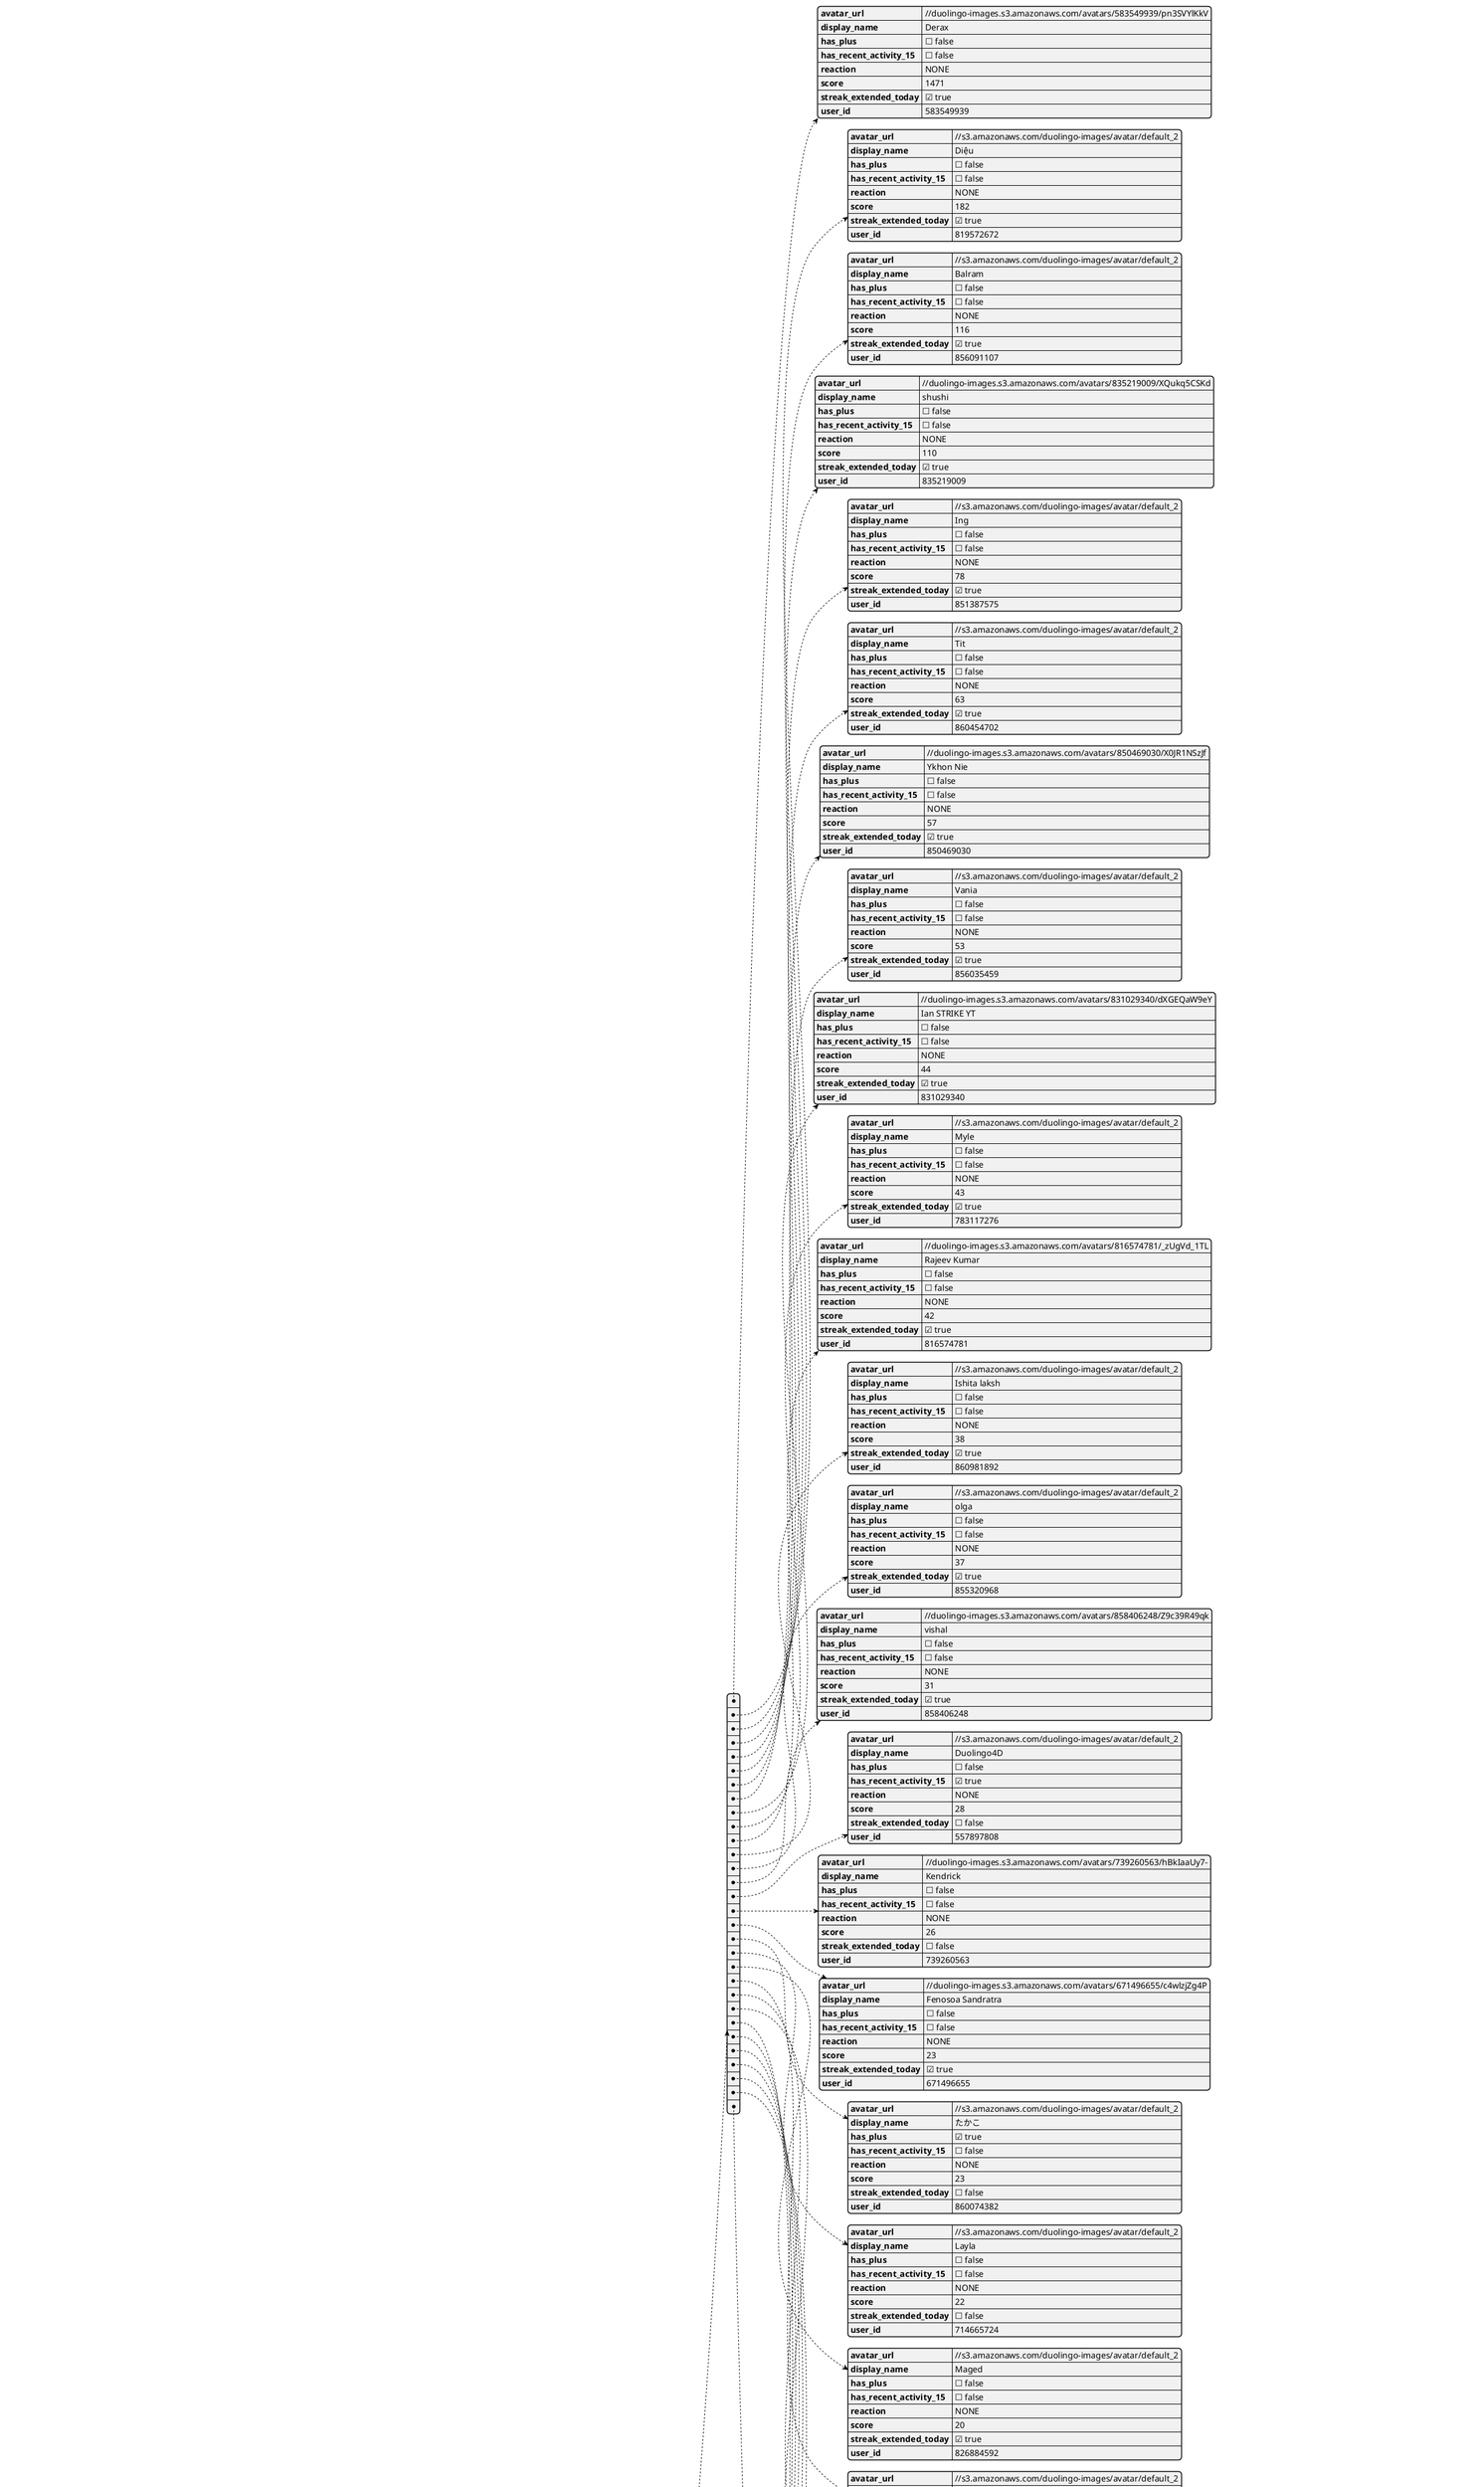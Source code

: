 @startjson "Leaderboard"
{
    "active": {
        "cohort": {
            "cohort_id": "83985935-40ec-4fb5-9262-5553eb751740",
            "creation_date": "2021-12-25T03:14:22Z",
            "rankings": [
                {
                    "avatar_url": "//duolingo-images.s3.amazonaws.com/avatars/583549939/pn3SVYlKkV",
                    "display_name": "Derax",
                    "has_plus": false,
                    "has_recent_activity_15": false,
                    "reaction": "NONE",
                    "score": 1471,
                    "streak_extended_today": true,
                    "user_id": 583549939
                },
                {
                    "avatar_url": "//s3.amazonaws.com/duolingo-images/avatar/default_2",
                    "display_name": "Diệu",
                    "has_plus": false,
                    "has_recent_activity_15": false,
                    "reaction": "NONE",
                    "score": 182,
                    "streak_extended_today": true,
                    "user_id": 819572672
                },
                {
                    "avatar_url": "//s3.amazonaws.com/duolingo-images/avatar/default_2",
                    "display_name": "Balram",
                    "has_plus": false,
                    "has_recent_activity_15": false,
                    "reaction": "NONE",
                    "score": 116,
                    "streak_extended_today": true,
                    "user_id": 856091107
                },
                {
                    "avatar_url": "//duolingo-images.s3.amazonaws.com/avatars/835219009/XQukq5CSKd",
                    "display_name": "shushi",
                    "has_plus": false,
                    "has_recent_activity_15": false,
                    "reaction": "NONE",
                    "score": 110,
                    "streak_extended_today": true,
                    "user_id": 835219009
                },
                {
                    "avatar_url": "//s3.amazonaws.com/duolingo-images/avatar/default_2",
                    "display_name": "Ing",
                    "has_plus": false,
                    "has_recent_activity_15": false,
                    "reaction": "NONE",
                    "score": 78,
                    "streak_extended_today": true,
                    "user_id": 851387575
                },
                {
                    "avatar_url": "//s3.amazonaws.com/duolingo-images/avatar/default_2",
                    "display_name": "Tit",
                    "has_plus": false,
                    "has_recent_activity_15": false,
                    "reaction": "NONE",
                    "score": 63,
                    "streak_extended_today": true,
                    "user_id": 860454702
                },
                {
                    "avatar_url": "//duolingo-images.s3.amazonaws.com/avatars/850469030/X0JR1NSzJf",
                    "display_name": "Ykhon Nie",
                    "has_plus": false,
                    "has_recent_activity_15": false,
                    "reaction": "NONE",
                    "score": 57,
                    "streak_extended_today": true,
                    "user_id": 850469030
                },
                {
                    "avatar_url": "//s3.amazonaws.com/duolingo-images/avatar/default_2",
                    "display_name": "Vania",
                    "has_plus": false,
                    "has_recent_activity_15": false,
                    "reaction": "NONE",
                    "score": 53,
                    "streak_extended_today": true,
                    "user_id": 856035459
                },
                {
                    "avatar_url": "//duolingo-images.s3.amazonaws.com/avatars/831029340/dXGEQaW9eY",
                    "display_name": "Ian STRIKE YT",
                    "has_plus": false,
                    "has_recent_activity_15": false,
                    "reaction": "NONE",
                    "score": 44,
                    "streak_extended_today": true,
                    "user_id": 831029340
                },
                {
                    "avatar_url": "//s3.amazonaws.com/duolingo-images/avatar/default_2",
                    "display_name": "Myle",
                    "has_plus": false,
                    "has_recent_activity_15": false,
                    "reaction": "NONE",
                    "score": 43,
                    "streak_extended_today": true,
                    "user_id": 783117276
                },
                {
                    "avatar_url": "//duolingo-images.s3.amazonaws.com/avatars/816574781/_zUgVd_1TL",
                    "display_name": "Rajeev Kumar",
                    "has_plus": false,
                    "has_recent_activity_15": false,
                    "reaction": "NONE",
                    "score": 42,
                    "streak_extended_today": true,
                    "user_id": 816574781
                },
                {
                    "avatar_url": "//s3.amazonaws.com/duolingo-images/avatar/default_2",
                    "display_name": "Ishita laksh",
                    "has_plus": false,
                    "has_recent_activity_15": false,
                    "reaction": "NONE",
                    "score": 38,
                    "streak_extended_today": true,
                    "user_id": 860981892
                },
                {
                    "avatar_url": "//s3.amazonaws.com/duolingo-images/avatar/default_2",
                    "display_name": "olga",
                    "has_plus": false,
                    "has_recent_activity_15": false,
                    "reaction": "NONE",
                    "score": 37,
                    "streak_extended_today": true,
                    "user_id": 855320968
                },
                {
                    "avatar_url": "//duolingo-images.s3.amazonaws.com/avatars/858406248/Z9c39R49qk",
                    "display_name": "vishal",
                    "has_plus": false,
                    "has_recent_activity_15": false,
                    "reaction": "NONE",
                    "score": 31,
                    "streak_extended_today": true,
                    "user_id": 858406248
                },
                {
                    "avatar_url": "//s3.amazonaws.com/duolingo-images/avatar/default_2",
                    "display_name": "Duolingo4D",
                    "has_plus": false,
                    "has_recent_activity_15": true,
                    "reaction": "NONE",
                    "score": 28,
                    "streak_extended_today": false,
                    "user_id": 557897808
                },
                {
                    "avatar_url": "//duolingo-images.s3.amazonaws.com/avatars/739260563/hBkIaaUy7-",
                    "display_name": "Kendrick",
                    "has_plus": false,
                    "has_recent_activity_15": false,
                    "reaction": "NONE",
                    "score": 26,
                    "streak_extended_today": false,
                    "user_id": 739260563
                },
                {
                    "avatar_url": "//duolingo-images.s3.amazonaws.com/avatars/671496655/c4wlzjZg4P",
                    "display_name": "Fenosoa Sandratra",
                    "has_plus": false,
                    "has_recent_activity_15": false,
                    "reaction": "NONE",
                    "score": 23,
                    "streak_extended_today": true,
                    "user_id": 671496655
                },
                {
                    "avatar_url": "//s3.amazonaws.com/duolingo-images/avatar/default_2",
                    "display_name": "たかこ",
                    "has_plus": true,
                    "has_recent_activity_15": false,
                    "reaction": "NONE",
                    "score": 23,
                    "streak_extended_today": false,
                    "user_id": 860074382
                },
                {
                    "avatar_url": "//s3.amazonaws.com/duolingo-images/avatar/default_2",
                    "display_name": "Layla",
                    "has_plus": false,
                    "has_recent_activity_15": false,
                    "reaction": "NONE",
                    "score": 22,
                    "streak_extended_today": false,
                    "user_id": 714665724
                },
                {
                    "avatar_url": "//s3.amazonaws.com/duolingo-images/avatar/default_2",
                    "display_name": "Maged",
                    "has_plus": false,
                    "has_recent_activity_15": false,
                    "reaction": "NONE",
                    "score": 20,
                    "streak_extended_today": true,
                    "user_id": 826884592
                },
                {
                    "avatar_url": "//s3.amazonaws.com/duolingo-images/avatar/default_2",
                    "display_name": "TR Roy",
                    "has_plus": false,
                    "has_recent_activity_15": false,
                    "reaction": "NONE",
                    "score": 20,
                    "streak_extended_today": true,
                    "user_id": 854102637
                },
                {
                    "avatar_url": "//s3.amazonaws.com/duolingo-images/avatar/default_2",
                    "display_name": "Naura",
                    "has_plus": false,
                    "has_recent_activity_15": false,
                    "reaction": "NONE",
                    "score": 20,
                    "streak_extended_today": true,
                    "user_id": 860906804
                },
                {
                    "avatar_url": "//s3.amazonaws.com/duolingo-images/avatar/default_2",
                    "display_name": "Nguyễn Yên Chi",
                    "has_plus": false,
                    "has_recent_activity_15": false,
                    "reaction": "NONE",
                    "score": 19,
                    "streak_extended_today": true,
                    "user_id": 859722868
                },
                {
                    "avatar_url": "//s3.amazonaws.com/duolingo-images/avatar/default_2",
                    "display_name": "Như Y",
                    "has_plus": false,
                    "has_recent_activity_15": false,
                    "reaction": "NONE",
                    "score": 18,
                    "streak_extended_today": true,
                    "user_id": 702673068
                },
                {
                    "avatar_url": "//s3.amazonaws.com/duolingo-images/avatar/default_2",
                    "display_name": "Lakhan Panchal",
                    "has_plus": false,
                    "has_recent_activity_15": false,
                    "reaction": "NONE",
                    "score": 17,
                    "streak_extended_today": true,
                    "user_id": 780902390
                },
                {
                    "avatar_url": "//duolingo-images.s3.amazonaws.com/avatars/861403435/N2JRxSUbhf",
                    "display_name": "Hung Do",
                    "has_plus": false,
                    "has_recent_activity_15": false,
                    "reaction": "NONE",
                    "score": 17,
                    "streak_extended_today": true,
                    "user_id": 861403435
                },
                {
                    "avatar_url": "//duolingo-images.s3.amazonaws.com/avatars/780993087/fcfMtw0mk5",
                    "display_name": "Liladhar Jaat",
                    "has_plus": false,
                    "has_recent_activity_15": false,
                    "reaction": "NONE",
                    "score": 15,
                    "streak_extended_today": true,
                    "user_id": 780993087
                },
                {
                    "avatar_url": "//duolingo-images.s3.amazonaws.com/avatars/857279974/HeNiRz8PG5",
                    "display_name": "12. Thu Hương",
                    "has_plus": false,
                    "has_recent_activity_15": false,
                    "reaction": "NONE",
                    "score": 15,
                    "streak_extended_today": true,
                    "user_id": 857279974
                },
                {
                    "avatar_url": "//duolingo-images.s3.amazonaws.com/avatars/849181407/eCG4ywGJfq",
                    "display_name": "藤崎",
                    "has_plus": false,
                    "has_recent_activity_15": false,
                    "reaction": "NONE",
                    "score": 15,
                    "streak_extended_today": false,
                    "user_id": 849181407
                },
                {
                    "avatar_url": "//duolingo-images.s3.amazonaws.com/avatars/840335487/ViNtNZD-BJ",
                    "display_name": "Đoàn Gia Linh",
                    "has_plus": false,
                    "has_recent_activity_15": false,
                    "reaction": "NONE",
                    "score": 12,
                    "streak_extended_today": true,
                    "user_id": 840335487
                }
            ],
            "tier": 0
        },
        "collab_goal_achieved": false,
        "complete": false,
        "contest": {
            "contest_end": "2021-12-26T10:00:00Z",
            "contest_id": "e0eb6d33-c7d1-4e72-b85e-9822bc98b487",
            "contest_start": "2021-12-19T10:00:00Z",
            "contest_state": "ACTIVE",
            "offset_bucket": 11,
            "registration_end": "2021-12-25T10:00:00Z",
            "registration_state": "CLOSED",
            "ruleset": {
                "cohort_size": 30,
                "cohort_type": "RANDOM",
                "goals": null,
                "num_demoted": [
                    7,
                    7,
                    7,
                    7,
                    7,
                    7,
                    7,
                    7,
                    5
                ],
                "num_losers": 0,
                "num_promoted": [
                    15,
                    15,
                    10,
                    10,
                    10,
                    10,
                    10,
                    10,
                    5
                ],
                "num_winners": 10,
                "rewards": [
                    {
                        "expiration": "None",
                        "item_id": null,
                        "item_quantity": 2,
                        "rank": 0,
                        "reward_type": "CURRENCY",
                        "tier": 0
                    },
                    {
                        "expiration": "None",
                        "item_id": null,
                        "item_quantity": 1,
                        "rank": 1,
                        "reward_type": "CURRENCY",
                        "tier": 0
                    },
                    {
                        "expiration": "None",
                        "item_id": null,
                        "item_quantity": 1,
                        "rank": 2,
                        "reward_type": "CURRENCY",
                        "tier": 0
                    },
                    {
                        "expiration": "None",
                        "item_id": null,
                        "item_quantity": 3,
                        "rank": 0,
                        "reward_type": "CURRENCY",
                        "tier": 1
                    },
                    {
                        "expiration": "None",
                        "item_id": null,
                        "item_quantity": 2,
                        "rank": 1,
                        "reward_type": "CURRENCY",
                        "tier": 1
                    },
                    {
                        "expiration": "None",
                        "item_id": null,
                        "item_quantity": 1,
                        "rank": 2,
                        "reward_type": "CURRENCY",
                        "tier": 1
                    },
                    {
                        "expiration": "None",
                        "item_id": null,
                        "item_quantity": 3,
                        "rank": 0,
                        "reward_type": "CURRENCY",
                        "tier": 2
                    },
                    {
                        "expiration": "None",
                        "item_id": null,
                        "item_quantity": 2,
                        "rank": 1,
                        "reward_type": "CURRENCY",
                        "tier": 2
                    },
                    {
                        "expiration": "None",
                        "item_id": null,
                        "item_quantity": 2,
                        "rank": 2,
                        "reward_type": "CURRENCY",
                        "tier": 2
                    },
                    {
                        "expiration": "None",
                        "item_id": null,
                        "item_quantity": 4,
                        "rank": 0,
                        "reward_type": "CURRENCY",
                        "tier": 3
                    },
                    {
                        "expiration": "None",
                        "item_id": null,
                        "item_quantity": 3,
                        "rank": 1,
                        "reward_type": "CURRENCY",
                        "tier": 3
                    },
                    {
                        "expiration": "None",
                        "item_id": null,
                        "item_quantity": 2,
                        "rank": 2,
                        "reward_type": "CURRENCY",
                        "tier": 3
                    },
                    {
                        "expiration": "None",
                        "item_id": null,
                        "item_quantity": 4,
                        "rank": 0,
                        "reward_type": "CURRENCY",
                        "tier": 4
                    },
                    {
                        "expiration": "None",
                        "item_id": null,
                        "item_quantity": 3,
                        "rank": 1,
                        "reward_type": "CURRENCY",
                        "tier": 4
                    },
                    {
                        "expiration": "None",
                        "item_id": null,
                        "item_quantity": 3,
                        "rank": 2,
                        "reward_type": "CURRENCY",
                        "tier": 4
                    },
                    {
                        "expiration": "None",
                        "item_id": null,
                        "item_quantity": 5,
                        "rank": 0,
                        "reward_type": "CURRENCY",
                        "tier": 5
                    },
                    {
                        "expiration": "None",
                        "item_id": null,
                        "item_quantity": 4,
                        "rank": 1,
                        "reward_type": "CURRENCY",
                        "tier": 5
                    },
                    {
                        "expiration": "None",
                        "item_id": null,
                        "item_quantity": 3,
                        "rank": 2,
                        "reward_type": "CURRENCY",
                        "tier": 5
                    },
                    {
                        "expiration": "None",
                        "item_id": null,
                        "item_quantity": 5,
                        "rank": 0,
                        "reward_type": "CURRENCY",
                        "tier": 6
                    },
                    {
                        "expiration": "None",
                        "item_id": null,
                        "item_quantity": 4,
                        "rank": 1,
                        "reward_type": "CURRENCY",
                        "tier": 6
                    },
                    {
                        "expiration": "None",
                        "item_id": null,
                        "item_quantity": 4,
                        "rank": 2,
                        "reward_type": "CURRENCY",
                        "tier": 6
                    },
                    {
                        "expiration": "None",
                        "item_id": null,
                        "item_quantity": 6,
                        "rank": 0,
                        "reward_type": "CURRENCY",
                        "tier": 7
                    },
                    {
                        "expiration": "None",
                        "item_id": null,
                        "item_quantity": 5,
                        "rank": 1,
                        "reward_type": "CURRENCY",
                        "tier": 7
                    },
                    {
                        "expiration": "None",
                        "item_id": null,
                        "item_quantity": 4,
                        "rank": 2,
                        "reward_type": "CURRENCY",
                        "tier": 7
                    },
                    {
                        "expiration": "None",
                        "item_id": null,
                        "item_quantity": 6,
                        "rank": 0,
                        "reward_type": "CURRENCY",
                        "tier": 8
                    },
                    {
                        "expiration": "None",
                        "item_id": null,
                        "item_quantity": 5,
                        "rank": 1,
                        "reward_type": "CURRENCY",
                        "tier": 8
                    },
                    {
                        "expiration": "None",
                        "item_id": null,
                        "item_quantity": 5,
                        "rank": 2,
                        "reward_type": "CURRENCY",
                        "tier": 8
                    },
                    {
                        "expiration": "None",
                        "item_id": null,
                        "item_quantity": 8,
                        "rank": 0,
                        "reward_type": "CURRENCY",
                        "tier": 9
                    },
                    {
                        "expiration": "None",
                        "item_id": null,
                        "item_quantity": 6,
                        "rank": 1,
                        "reward_type": "CURRENCY",
                        "tier": 9
                    },
                    {
                        "expiration": "None",
                        "item_id": null,
                        "item_quantity": 5,
                        "rank": 2,
                        "reward_type": "CURRENCY",
                        "tier": 9
                    }
                ],
                "score_type": "XP",
                "tiered": true
            }
        },
        "goal_claimed": null,
        "is_demoted": false,
        "is_loser": false,
        "is_promoted": true,
        "is_winner": false,
        "rewards": [],
        "score": 28,
        "user_id": 557897808
    },
    "ended": [],
    "leaderboard": {
        "active_contest": {
            "contest_end": "2021-12-26T10:00:00Z",
            "contest_id": "e0eb6d33-c7d1-4e72-b85e-9822bc98b487",
            "contest_start": "2021-12-19T10:00:00Z",
            "contest_state": "ACTIVE",
            "offset_bucket": 11,
            "registration_end": "2021-12-25T10:00:00Z",
            "registration_state": "CLOSED",
            "ruleset": {
                "cohort_size": 30,
                "cohort_type": "RANDOM",
                "goals": null,
                "num_demoted": [
                    7,
                    7,
                    7,
                    7,
                    7,
                    7,
                    7,
                    7,
                    5
                ],
                "num_losers": 0,
                "num_promoted": [
                    15,
                    15,
                    10,
                    10,
                    10,
                    10,
                    10,
                    10,
                    5
                ],
                "num_winners": 10,
                "rewards": [
                    {
                        "expiration": "None",
                        "item_id": null,
                        "item_quantity": 2,
                        "rank": 0,
                        "reward_type": "CURRENCY",
                        "tier": 0
                    },
                    {
                        "expiration": "None",
                        "item_id": null,
                        "item_quantity": 1,
                        "rank": 1,
                        "reward_type": "CURRENCY",
                        "tier": 0
                    },
                    {
                        "expiration": "None",
                        "item_id": null,
                        "item_quantity": 1,
                        "rank": 2,
                        "reward_type": "CURRENCY",
                        "tier": 0
                    },
                    {
                        "expiration": "None",
                        "item_id": null,
                        "item_quantity": 3,
                        "rank": 0,
                        "reward_type": "CURRENCY",
                        "tier": 1
                    },
                    {
                        "expiration": "None",
                        "item_id": null,
                        "item_quantity": 2,
                        "rank": 1,
                        "reward_type": "CURRENCY",
                        "tier": 1
                    },
                    {
                        "expiration": "None",
                        "item_id": null,
                        "item_quantity": 1,
                        "rank": 2,
                        "reward_type": "CURRENCY",
                        "tier": 1
                    },
                    {
                        "expiration": "None",
                        "item_id": null,
                        "item_quantity": 3,
                        "rank": 0,
                        "reward_type": "CURRENCY",
                        "tier": 2
                    },
                    {
                        "expiration": "None",
                        "item_id": null,
                        "item_quantity": 2,
                        "rank": 1,
                        "reward_type": "CURRENCY",
                        "tier": 2
                    },
                    {
                        "expiration": "None",
                        "item_id": null,
                        "item_quantity": 2,
                        "rank": 2,
                        "reward_type": "CURRENCY",
                        "tier": 2
                    },
                    {
                        "expiration": "None",
                        "item_id": null,
                        "item_quantity": 4,
                        "rank": 0,
                        "reward_type": "CURRENCY",
                        "tier": 3
                    },
                    {
                        "expiration": "None",
                        "item_id": null,
                        "item_quantity": 3,
                        "rank": 1,
                        "reward_type": "CURRENCY",
                        "tier": 3
                    },
                    {
                        "expiration": "None",
                        "item_id": null,
                        "item_quantity": 2,
                        "rank": 2,
                        "reward_type": "CURRENCY",
                        "tier": 3
                    },
                    {
                        "expiration": "None",
                        "item_id": null,
                        "item_quantity": 4,
                        "rank": 0,
                        "reward_type": "CURRENCY",
                        "tier": 4
                    },
                    {
                        "expiration": "None",
                        "item_id": null,
                        "item_quantity": 3,
                        "rank": 1,
                        "reward_type": "CURRENCY",
                        "tier": 4
                    },
                    {
                        "expiration": "None",
                        "item_id": null,
                        "item_quantity": 3,
                        "rank": 2,
                        "reward_type": "CURRENCY",
                        "tier": 4
                    },
                    {
                        "expiration": "None",
                        "item_id": null,
                        "item_quantity": 5,
                        "rank": 0,
                        "reward_type": "CURRENCY",
                        "tier": 5
                    },
                    {
                        "expiration": "None",
                        "item_id": null,
                        "item_quantity": 4,
                        "rank": 1,
                        "reward_type": "CURRENCY",
                        "tier": 5
                    },
                    {
                        "expiration": "None",
                        "item_id": null,
                        "item_quantity": 3,
                        "rank": 2,
                        "reward_type": "CURRENCY",
                        "tier": 5
                    },
                    {
                        "expiration": "None",
                        "item_id": null,
                        "item_quantity": 5,
                        "rank": 0,
                        "reward_type": "CURRENCY",
                        "tier": 6
                    },
                    {
                        "expiration": "None",
                        "item_id": null,
                        "item_quantity": 4,
                        "rank": 1,
                        "reward_type": "CURRENCY",
                        "tier": 6
                    },
                    {
                        "expiration": "None",
                        "item_id": null,
                        "item_quantity": 4,
                        "rank": 2,
                        "reward_type": "CURRENCY",
                        "tier": 6
                    },
                    {
                        "expiration": "None",
                        "item_id": null,
                        "item_quantity": 6,
                        "rank": 0,
                        "reward_type": "CURRENCY",
                        "tier": 7
                    },
                    {
                        "expiration": "None",
                        "item_id": null,
                        "item_quantity": 5,
                        "rank": 1,
                        "reward_type": "CURRENCY",
                        "tier": 7
                    },
                    {
                        "expiration": "None",
                        "item_id": null,
                        "item_quantity": 4,
                        "rank": 2,
                        "reward_type": "CURRENCY",
                        "tier": 7
                    },
                    {
                        "expiration": "None",
                        "item_id": null,
                        "item_quantity": 6,
                        "rank": 0,
                        "reward_type": "CURRENCY",
                        "tier": 8
                    },
                    {
                        "expiration": "None",
                        "item_id": null,
                        "item_quantity": 5,
                        "rank": 1,
                        "reward_type": "CURRENCY",
                        "tier": 8
                    },
                    {
                        "expiration": "None",
                        "item_id": null,
                        "item_quantity": 5,
                        "rank": 2,
                        "reward_type": "CURRENCY",
                        "tier": 8
                    },
                    {
                        "expiration": "None",
                        "item_id": null,
                        "item_quantity": 8,
                        "rank": 0,
                        "reward_type": "CURRENCY",
                        "tier": 9
                    },
                    {
                        "expiration": "None",
                        "item_id": null,
                        "item_quantity": 6,
                        "rank": 1,
                        "reward_type": "CURRENCY",
                        "tier": 9
                    },
                    {
                        "expiration": "None",
                        "item_id": null,
                        "item_quantity": 5,
                        "rank": 2,
                        "reward_type": "CURRENCY",
                        "tier": 9
                    }
                ],
                "score_type": "XP",
                "tiered": true
            }
        },
        "next_contest_start": "2021-12-26T10:00:00Z",
        "ruleset": {
            "cohort_size": 30,
            "cohort_type": "RANDOM",
            "goals": null,
            "num_demoted": [
                7,
                7,
                7,
                7,
                7,
                7,
                7,
                7,
                5
            ],
            "num_losers": 0,
            "num_promoted": [
                15,
                15,
                10,
                10,
                10,
                10,
                10,
                10,
                5
            ],
            "num_winners": 10,
            "rewards": [
                {
                    "expiration": "None",
                    "item_id": null,
                    "item_quantity": 2,
                    "rank": 0,
                    "reward_type": "CURRENCY",
                    "tier": 0
                },
                {
                    "expiration": "None",
                    "item_id": null,
                    "item_quantity": 1,
                    "rank": 1,
                    "reward_type": "CURRENCY",
                    "tier": 0
                },
                {
                    "expiration": "None",
                    "item_id": null,
                    "item_quantity": 1,
                    "rank": 2,
                    "reward_type": "CURRENCY",
                    "tier": 0
                },
                {
                    "expiration": "None",
                    "item_id": null,
                    "item_quantity": 3,
                    "rank": 0,
                    "reward_type": "CURRENCY",
                    "tier": 1
                },
                {
                    "expiration": "None",
                    "item_id": null,
                    "item_quantity": 2,
                    "rank": 1,
                    "reward_type": "CURRENCY",
                    "tier": 1
                },
                {
                    "expiration": "None",
                    "item_id": null,
                    "item_quantity": 1,
                    "rank": 2,
                    "reward_type": "CURRENCY",
                    "tier": 1
                },
                {
                    "expiration": "None",
                    "item_id": null,
                    "item_quantity": 3,
                    "rank": 0,
                    "reward_type": "CURRENCY",
                    "tier": 2
                },
                {
                    "expiration": "None",
                    "item_id": null,
                    "item_quantity": 2,
                    "rank": 1,
                    "reward_type": "CURRENCY",
                    "tier": 2
                },
                {
                    "expiration": "None",
                    "item_id": null,
                    "item_quantity": 2,
                    "rank": 2,
                    "reward_type": "CURRENCY",
                    "tier": 2
                },
                {
                    "expiration": "None",
                    "item_id": null,
                    "item_quantity": 4,
                    "rank": 0,
                    "reward_type": "CURRENCY",
                    "tier": 3
                },
                {
                    "expiration": "None",
                    "item_id": null,
                    "item_quantity": 3,
                    "rank": 1,
                    "reward_type": "CURRENCY",
                    "tier": 3
                },
                {
                    "expiration": "None",
                    "item_id": null,
                    "item_quantity": 2,
                    "rank": 2,
                    "reward_type": "CURRENCY",
                    "tier": 3
                },
                {
                    "expiration": "None",
                    "item_id": null,
                    "item_quantity": 4,
                    "rank": 0,
                    "reward_type": "CURRENCY",
                    "tier": 4
                },
                {
                    "expiration": "None",
                    "item_id": null,
                    "item_quantity": 3,
                    "rank": 1,
                    "reward_type": "CURRENCY",
                    "tier": 4
                },
                {
                    "expiration": "None",
                    "item_id": null,
                    "item_quantity": 3,
                    "rank": 2,
                    "reward_type": "CURRENCY",
                    "tier": 4
                },
                {
                    "expiration": "None",
                    "item_id": null,
                    "item_quantity": 5,
                    "rank": 0,
                    "reward_type": "CURRENCY",
                    "tier": 5
                },
                {
                    "expiration": "None",
                    "item_id": null,
                    "item_quantity": 4,
                    "rank": 1,
                    "reward_type": "CURRENCY",
                    "tier": 5
                },
                {
                    "expiration": "None",
                    "item_id": null,
                    "item_quantity": 3,
                    "rank": 2,
                    "reward_type": "CURRENCY",
                    "tier": 5
                },
                {
                    "expiration": "None",
                    "item_id": null,
                    "item_quantity": 5,
                    "rank": 0,
                    "reward_type": "CURRENCY",
                    "tier": 6
                },
                {
                    "expiration": "None",
                    "item_id": null,
                    "item_quantity": 4,
                    "rank": 1,
                    "reward_type": "CURRENCY",
                    "tier": 6
                },
                {
                    "expiration": "None",
                    "item_id": null,
                    "item_quantity": 4,
                    "rank": 2,
                    "reward_type": "CURRENCY",
                    "tier": 6
                },
                {
                    "expiration": "None",
                    "item_id": null,
                    "item_quantity": 6,
                    "rank": 0,
                    "reward_type": "CURRENCY",
                    "tier": 7
                },
                {
                    "expiration": "None",
                    "item_id": null,
                    "item_quantity": 5,
                    "rank": 1,
                    "reward_type": "CURRENCY",
                    "tier": 7
                },
                {
                    "expiration": "None",
                    "item_id": null,
                    "item_quantity": 4,
                    "rank": 2,
                    "reward_type": "CURRENCY",
                    "tier": 7
                },
                {
                    "expiration": "None",
                    "item_id": null,
                    "item_quantity": 6,
                    "rank": 0,
                    "reward_type": "CURRENCY",
                    "tier": 8
                },
                {
                    "expiration": "None",
                    "item_id": null,
                    "item_quantity": 5,
                    "rank": 1,
                    "reward_type": "CURRENCY",
                    "tier": 8
                },
                {
                    "expiration": "None",
                    "item_id": null,
                    "item_quantity": 5,
                    "rank": 2,
                    "reward_type": "CURRENCY",
                    "tier": 8
                },
                {
                    "expiration": "None",
                    "item_id": null,
                    "item_quantity": 8,
                    "rank": 0,
                    "reward_type": "CURRENCY",
                    "tier": 9
                },
                {
                    "expiration": "None",
                    "item_id": null,
                    "item_quantity": 6,
                    "rank": 1,
                    "reward_type": "CURRENCY",
                    "tier": 9
                },
                {
                    "expiration": "None",
                    "item_id": null,
                    "item_quantity": 5,
                    "rank": 2,
                    "reward_type": "CURRENCY",
                    "tier": 9
                }
            ],
            "score_type": "XP",
            "tiered": true
        }
    },
    "num_sessions_remaining_to_unlock": 0,
    "num_wins": 0,
    "streak_in_tier": 3,
    "tier": 0,
    "top_three_finishes": 0
}
@endjson
